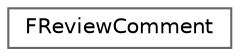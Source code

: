 digraph "Graphical Class Hierarchy"
{
 // INTERACTIVE_SVG=YES
 // LATEX_PDF_SIZE
  bgcolor="transparent";
  edge [fontname=Helvetica,fontsize=10,labelfontname=Helvetica,labelfontsize=10];
  node [fontname=Helvetica,fontsize=10,shape=box,height=0.2,width=0.4];
  rankdir="LR";
  Node0 [id="Node000000",label="FReviewComment",height=0.2,width=0.4,color="grey40", fillcolor="white", style="filled",URL="$d8/d6d/structFReviewComment.html",tooltip=" "];
}
